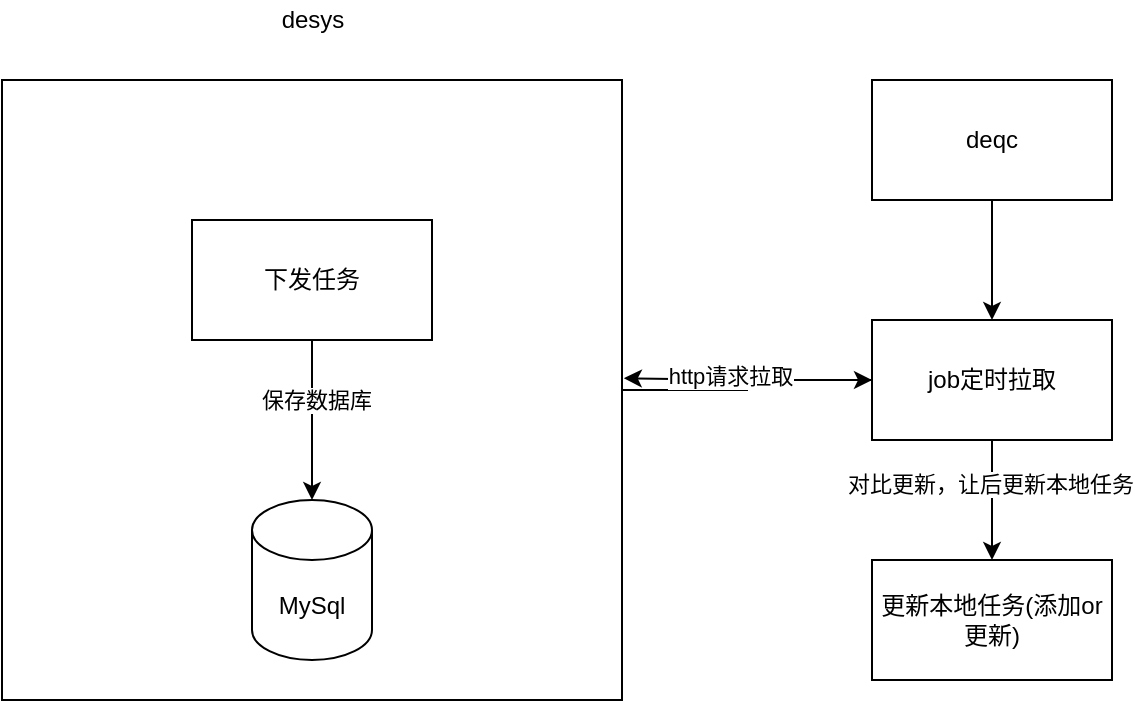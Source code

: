 <mxfile version="14.5.1" type="github">
  <diagram id="j8GE4RQKSZCgPIXTIdFi" name="Page-1">
    <mxGraphModel dx="1127" dy="771" grid="1" gridSize="10" guides="1" tooltips="1" connect="1" arrows="1" fold="1" page="1" pageScale="1" pageWidth="827" pageHeight="1169" math="0" shadow="0">
      <root>
        <mxCell id="0" />
        <mxCell id="1" parent="0" />
        <mxCell id="gFtA8g6Rq-OLYs5up7ow-20" style="edgeStyle=orthogonalEdgeStyle;rounded=0;orthogonalLoop=1;jettySize=auto;html=1;" edge="1" parent="1" source="gFtA8g6Rq-OLYs5up7ow-9" target="gFtA8g6Rq-OLYs5up7ow-13">
          <mxGeometry relative="1" as="geometry" />
        </mxCell>
        <mxCell id="gFtA8g6Rq-OLYs5up7ow-9" value="" style="whiteSpace=wrap;html=1;aspect=fixed;" vertex="1" parent="1">
          <mxGeometry x="125" y="200" width="310" height="310" as="geometry" />
        </mxCell>
        <mxCell id="gFtA8g6Rq-OLYs5up7ow-2" value="MySql" style="shape=cylinder3;whiteSpace=wrap;html=1;boundedLbl=1;backgroundOutline=1;size=15;" vertex="1" parent="1">
          <mxGeometry x="250" y="410" width="60" height="80" as="geometry" />
        </mxCell>
        <mxCell id="gFtA8g6Rq-OLYs5up7ow-7" value="" style="edgeStyle=orthogonalEdgeStyle;rounded=0;orthogonalLoop=1;jettySize=auto;html=1;" edge="1" parent="1" source="gFtA8g6Rq-OLYs5up7ow-4" target="gFtA8g6Rq-OLYs5up7ow-2">
          <mxGeometry relative="1" as="geometry" />
        </mxCell>
        <mxCell id="gFtA8g6Rq-OLYs5up7ow-8" value="保存数据库" style="edgeLabel;html=1;align=center;verticalAlign=middle;resizable=0;points=[];" vertex="1" connectable="0" parent="gFtA8g6Rq-OLYs5up7ow-7">
          <mxGeometry x="-0.25" y="2" relative="1" as="geometry">
            <mxPoint as="offset" />
          </mxGeometry>
        </mxCell>
        <mxCell id="gFtA8g6Rq-OLYs5up7ow-4" value="下发任务" style="rounded=0;whiteSpace=wrap;html=1;" vertex="1" parent="1">
          <mxGeometry x="220" y="270" width="120" height="60" as="geometry" />
        </mxCell>
        <mxCell id="gFtA8g6Rq-OLYs5up7ow-11" value="desys" style="text;html=1;align=center;verticalAlign=middle;resizable=0;points=[];autosize=1;" vertex="1" parent="1">
          <mxGeometry x="255" y="160" width="50" height="20" as="geometry" />
        </mxCell>
        <mxCell id="gFtA8g6Rq-OLYs5up7ow-14" value="" style="edgeStyle=orthogonalEdgeStyle;rounded=0;orthogonalLoop=1;jettySize=auto;html=1;" edge="1" parent="1" source="gFtA8g6Rq-OLYs5up7ow-12" target="gFtA8g6Rq-OLYs5up7ow-13">
          <mxGeometry relative="1" as="geometry" />
        </mxCell>
        <mxCell id="gFtA8g6Rq-OLYs5up7ow-12" value="deqc" style="rounded=0;whiteSpace=wrap;html=1;" vertex="1" parent="1">
          <mxGeometry x="560" y="200" width="120" height="60" as="geometry" />
        </mxCell>
        <mxCell id="gFtA8g6Rq-OLYs5up7ow-15" style="edgeStyle=orthogonalEdgeStyle;rounded=0;orthogonalLoop=1;jettySize=auto;html=1;entryX=1.003;entryY=0.481;entryDx=0;entryDy=0;entryPerimeter=0;" edge="1" parent="1" source="gFtA8g6Rq-OLYs5up7ow-13" target="gFtA8g6Rq-OLYs5up7ow-9">
          <mxGeometry relative="1" as="geometry" />
        </mxCell>
        <mxCell id="gFtA8g6Rq-OLYs5up7ow-16" value="http请求拉取" style="edgeLabel;html=1;align=center;verticalAlign=middle;resizable=0;points=[];" vertex="1" connectable="0" parent="gFtA8g6Rq-OLYs5up7ow-15">
          <mxGeometry x="0.151" y="-1" relative="1" as="geometry">
            <mxPoint as="offset" />
          </mxGeometry>
        </mxCell>
        <mxCell id="gFtA8g6Rq-OLYs5up7ow-21" style="edgeStyle=orthogonalEdgeStyle;rounded=0;orthogonalLoop=1;jettySize=auto;html=1;" edge="1" parent="1" source="gFtA8g6Rq-OLYs5up7ow-13" target="gFtA8g6Rq-OLYs5up7ow-18">
          <mxGeometry relative="1" as="geometry" />
        </mxCell>
        <mxCell id="gFtA8g6Rq-OLYs5up7ow-22" value="对比更新，让后更新本地任务" style="edgeLabel;html=1;align=center;verticalAlign=middle;resizable=0;points=[];" vertex="1" connectable="0" parent="gFtA8g6Rq-OLYs5up7ow-21">
          <mxGeometry x="-0.267" y="-1" relative="1" as="geometry">
            <mxPoint as="offset" />
          </mxGeometry>
        </mxCell>
        <mxCell id="gFtA8g6Rq-OLYs5up7ow-13" value="job定时拉取" style="rounded=0;whiteSpace=wrap;html=1;" vertex="1" parent="1">
          <mxGeometry x="560" y="320" width="120" height="60" as="geometry" />
        </mxCell>
        <mxCell id="gFtA8g6Rq-OLYs5up7ow-18" value="更新本地任务(添加or更新)" style="rounded=0;whiteSpace=wrap;html=1;" vertex="1" parent="1">
          <mxGeometry x="560" y="440" width="120" height="60" as="geometry" />
        </mxCell>
      </root>
    </mxGraphModel>
  </diagram>
</mxfile>
